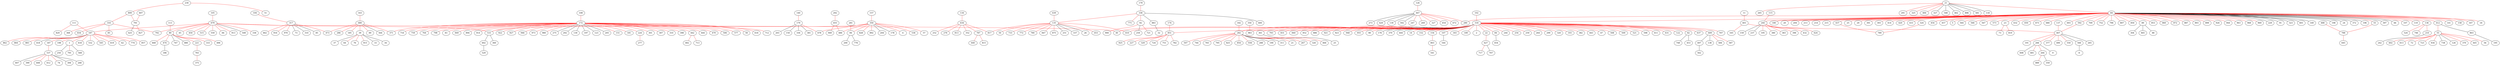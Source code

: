 strict graph "" {
	graph ["edge"="{'color': ''}",
		file="tmp_workspace/layers/EU_core_Layer_4_drawing.dot",
		"graph"="{'edge': '{}', 'file': 'tmp_workspace/layers/EU_core_Layer_4_drawing.dot', 'graph': \"{'file': 'tmp_workspace/layers/EU_core_Layer_\
3_drawing_improved.dot'}\", 'node': \"{'height': '', 'level': '', 'pos': '', 'width': ''}\"}",
		"node"="{'height': '', 'label': '\\N', 'level': '', 'pos': '', 'width': ''}"
	];
	node [label="\N"];
	10	 [height=0.05,
		label=21,
		level=1,
		pos="-6102.550000000014,-332.7600000000102",
		width=0.05];
	13	 [height=0.05,
		label=64,
		level=1,
		pos="-1337.3099999999995,-78.75000000000273",
		width=0.05];
	10 -- 13	 [color=red];
	265	 [level=3,
		pos="-6027.417943730577,347.8329376999028"];
	10 -- 265	 [color=red];
	291	 [level=2,
		pos="-6412.2086682431345,-943.4670344348272"];
	10 -- 291	 [color=red];
	325	 [level=2,
		pos="-6687.222784389305,23.623652712547482"];
	10 -- 325	 [color=red];
	484	 [height=0.05,
		level=1,
		pos="-6774.741661625669,-463.18217130233677",
		width=0.05];
	10 -- 484	 [color=red];
	210	 [label=327,
		level=4,
		pos="-5728.799323159624,-906.4864193739324"];
	10 -- 210;
	905	 [label=548,
		level=4,
		pos="-5604.846417050096,137.4981378828819"];
	10 -- 905;
	63	 [label=462,
		level=4,
		pos="-6404.5199546664235,281.7851319512878"];
	10 -- 63;
	878	 [label=896,
		level=4,
		pos="-5492.092397371011,-642.9101057854548"];
	10 -- 878;
	904	 [label=581,
		level=4,
		pos="-6065.552191090859,-1016.4870909231308"];
	10 -- 904;
	582	 [label=118,
		level=4,
		pos="-6649.062492999402,-745.2835359611304"];
	10 -- 582;
	441	 [height=0.05,
		label=318,
		level=1,
		pos="2555.5000000000027,-1249.5800000000004",
		width=0.05];
	13 -- 441	 [color=red];
	107	 [level=3,
		pos="-1621.4422919467306,-701.7431086291185"];
	13 -- 107	 [color=red];
	416	 [height=0.05,
		label=244,
		level=1,
		pos="-1338.7799999999993,-4039.6699999999937",
		width=0.05];
	13 -- 416	 [color=red];
	119	 [level=2,
		pos="-845.0595620859496,-554.7133169685458"];
	13 -- 119	 [color=red];
	136	 [height=0.05,
		level=1,
		pos="-5061.569999999985,-2839.3400000000006",
		width=0.05];
	13 -- 136	 [color=red];
	141	 [level=2,
		pos="-669.4484414563094,72.28811222954371"];
	13 -- 141	 [color=red];
	15	 [height=0.05,
		label=412,
		level=1,
		pos="22.000000000000455,1710.0800000000063",
		width=0.05];
	13 -- 15	 [color=red];
	158	 [height=0.05,
		level=1,
		pos="-1333.6801104349852,605.967749607832",
		width=0.05];
	13 -- 158	 [color=red];
	167	 [level=2,
		pos="-1152.5230129178706,-738.0718805192076"];
	13 -- 167	 [color=red];
	18	 [level=2,
		pos="-1743.1367875680353,-630.2535731692797"];
	13 -- 18	 [color=red];
	180	 [height=0.05,
		level=1,
		pos="-2002.311444511354,-241.92062089752721",
		width=0.05];
	13 -- 180	 [color=red];
	20	 [level=2,
		pos="-1220.2679133234137,595.9000742404604"];
	13 -- 20	 [color=red];
	204	 [level=2,
		pos="-1077.5032772973,554.7735114537983"];
	13 -- 204	 [color=red];
	213	 [level=2,
		pos="-1876.5580279084052,343.22528022760366"];
	13 -- 213	 [color=red];
	214	 [level=3,
		pos="-1978.1115647407469,162.54841970489582"];
	13 -- 214	 [color=red];
	215	 [level=2,
		pos="-1603.8392284431984,-709.4747760408245"];
	13 -- 215	 [color=red];
	23	 [level=2,
		pos="-4151.88999999999,1114.909999999993"];
	13 -- 23	 [color=red];
	25	 [level=2,
		pos="-1127.0244534618225,-730.3875999306789"];
	13 -- 25	 [color=red];
	280	 [height=0.05,
		level=1,
		pos="566.6800000000064,1827.260000000002",
		width=0.05];
	13 -- 280	 [color=red];
	29	 [level=2,
		pos="-820.0673583962179,-527.4276375450597"];
	13 -- 29	 [color=red];
	391	 [level=2,
		pos="-1690.154783822985,508.06524456610623"];
	13 -- 391	 [color=red];
	393	 [level=3,
		pos="-1855.5976502110186,-526.2200932632418"];
	13 -- 393	 [color=red];
	414	 [level=2,
		pos="-654.8031540152833,-23.650291196176468"];
	13 -- 414	 [color=red];
	420	 [height=0.05,
		level=1,
		pos="-1764.1984047929445,-614.1170353875082",
		width=0.05];
	13 -- 420	 [color=red];
	433	 [level=2,
		pos="-764.6151199997224,296.5793848711262"];
	13 -- 433	 [color=red];
	437	 [height=0.05,
		level=1,
		pos="-4795.649999999984,2398.8899999999935",
		width=0.05];
	13 -- 437	 [color=red];
	454	 [height=0.05,
		level=1,
		pos="-1310.5133202115276,-762.9528286104855",
		width=0.05];
	13 -- 454	 [color=red];
	457	 [level=2,
		pos="-755.4061180469638,282.13702511209414"];
	13 -- 457	 [color=red];
	5	 [height=0.05,
		level=1,
		pos="-670.0512081551315,-232.42913792053756",
		width=0.05];
	13 -- 5	 [color=red];
	55	 [height=0.05,
		level=1,
		pos="616.6499999999962,780.2299999999927",
		width=0.05];
	13 -- 55	 [color=red];
	564	 [level=2,
		pos="-829.5963786385068,380.68274960571557"];
	13 -- 564	 [color=red];
	566	 [height=0.05,
		level=1,
		pos="-2014.0916606978697,25.260367124167203",
		width=0.05];
	13 -- 566	 [color=red];
	567	 [level=2,
		pos="-654.2717945374542,-126.81643948513207"];
	13 -- 567	 [color=red];
	573	 [height=0.05,
		level=1,
		pos="-1808.990480145424,417.60581730856234",
		width=0.05];
	13 -- 573	 [color=red];
	592	 [height=0.05,
		level=1,
		pos="-6103.930000000005,2713.839999999994",
		width=0.05];
	13 -- 592	 [color=red];
	632	 [level=2,
		pos="-672.4533017743599,85.00940751838272"];
	13 -- 632	 [color=red];
	650	 [height=0.05,
		level=1,
		pos="-1493.2265698409274,587.9895263334154",
		width=0.05];
	13 -- 650	 [color=red];
	673	 [level=2,
		pos="-1463.1458349943216,-751.8153128467974"];
	13 -- 673	 [color=red];
	680	 [level=2,
		pos="-1249.1976414366015,-757.7844505212313"];
	13 -- 680	 [color=red];
	693	 [level=3,
		pos="-1447.3999681815385,-754.5693335737468"];
	13 -- 693	 [color=red];
	709	 [level=2,
		pos="-1059.6309821720079,547.1461062223908"];
	13 -- 709	 [color=red];
	752	 [level=3,
		pos="-940.053904597382,478.9588554001408"];
	13 -- 752	 [color=red];
	796	 [level=3,
		pos="-1362.0728987061207,605.5294542976856"];
	13 -- 796	 [color=red];
	800	 [label=89,
		level=2,
		pos="381.3800000000015,633.5999999999906"];
	13 -- 800	 [color=red];
	807	 [level=2,
		pos="-1509.797176910221,583.8960190235885"];
	13 -- 807	 [color=red];
	850	 [level=2,
		pos="-655.6611975279919,-13.89259629965693"];
	13 -- 850	 [color=red];
	853	 [level=2,
		pos="-2017.2069429129083,2.439406599335072"];
	13 -- 853	 [color=red];
	860	 [height=0.05,
		level=1,
		pos="-1616.835923191499,546.3234604750135",
		width=0.05];
	13 -- 860	 [color=red];
	872	 [height=0.05,
		level=1,
		pos="-1704.7265383003612,499.0533057275178",
		width=0.05];
	13 -- 872	 [color=red];
	887	 [level=2,
		pos="-711.1257473718604,-355.7786167290524"];
	13 -- 887	 [color=red];
	893	 [level=2,
		pos="-1793.028215770012,432.3003698674577"];
	13 -- 893	 [color=red];
	899	 [level=2,
		pos="-991.7690838534968,-669.8955387592048"];
	13 -- 899	 [color=red];
	926	 [level=2,
		pos="-1953.041567576407,-378.29333478842955"];
	13 -- 926	 [color=red];
	944	 [level=3,
		pos="-1201.267211236184,592.326696325861"];
	13 -- 944	 [color=red];
	963	 [level=2,
		pos="-653.5518027042774,-115.16840684566515"];
	13 -- 963	 [color=red];
	968	 [level=2,
		pos="-2007.3324755873052,-219.89338430876109"];
	13 -- 968	 [color=red];
	969	 [level=3,
		pos="-1959.688669273191,-364.22568155624845"];
	13 -- 969	 [color=red];
	679	 [label=229,
		level=4,
		pos="-759.1905381238338,-445.6688745844047"];
	13 -- 679;
	138	 [label=91,
		level=4,
		pos="-914.4739510533519,-617.3233454576664"];
	13 -- 138;
	528	 [label=323,
		level=4,
		pos="-1057.7557359986538,-703.8107860080017"];
	13 -- 528;
	288	 [label=601,
		level=4,
		pos="-1534.631478850724,-734.4296525060377"];
	13 -- 288;
	777	 [label=149,
		level=4,
		pos="-1999.6682047009451,94.83911657016631"];
	13 -- 777;
	816	 [label=198,
		level=4,
		pos="-1684.1364281615256,-669.1422437286865"];
	13 -- 816;
	876	 [label=24,
		level=4,
		pos="-998.1246125470936,516.0649675862995"];
	13 -- 876;
	956	 [label=372,
		level=4,
		pos="-1428.0744195533628,599.9350468880311"];
	13 -- 956;
	70	 [label=196,
		level=4,
		pos="-1983.898370841651,-304.0832008795238"];
	13 -- 70;
	389	 [label=397,
		level=4,
		pos="-1138.4965966400187,576.4788175673363"];
	13 -- 389;
	622	 [label=66,
		level=4,
		pos="-1811.9371292782503,-572.2889152633873"];
	13 -- 622;
	102	 [height=0.05,
		level=1,
		pos="2470.7931550834073,-570.1123236896791",
		width=0.05];
	102 -- 441	 [color=red];
	122	 [height=0.05,
		level=1,
		pos="1896.962742653694,-1437.1439981794836",
		width=0.05];
	441 -- 122	 [color=red];
	14	 [height=0.05,
		level=1,
		pos="2971.3860506395017,-705.6219449904694",
		width=0.05];
	441 -- 14	 [color=red];
	152	 [height=0.05,
		level=1,
		pos="2481.339687323844,-1930.2795084103166",
		width=0.05];
	441 -- 152	 [color=red];
	154	 [height=0.05,
		level=1,
		pos="4510.289999999994,-1691.8500000000076",
		width=0.05];
	441 -- 154	 [color=red];
	851	 [height=0.05,
		level=1,
		pos="1966.6699999999987,6757.68000000001",
		width=0.05];
	441 -- 851	 [color=red];
	177	 [height=0.05,
		label=107,
		level=1,
		pos="4594.770000000008,2012.7300000000018",
		width=0.05];
	441 -- 177	 [color=red];
	769	 [height=0.05,
		label=282,
		level=1,
		pos="-3384.079999999996,-7031.930000000005",
		width=0.05];
	441 -- 769	 [color=red];
	183	 [height=0.05,
		level=1,
		pos="2653.9955900938435,-1927.1862215316048",
		width=0.05];
	441 -- 183	 [color=red];
	189	 [height=0.05,
		level=1,
		pos="1870.905834251162,-1236.07441045639",
		width=0.05];
	441 -- 189	 [color=red];
	2	 [level=2,
		pos="2575.7956424341746,-565.1534812089354"];
	441 -- 2	 [color=red];
	22	 [height=0.05,
		level=1,
		pos="303.59000000000697,-3949.000000000004",
		width=0.05];
	441 -- 22	 [color=red];
	233	 [height=0.05,
		label=84,
		level=1,
		pos="1568.6100000000042,3079.83",
		width=0.05];
	441 -- 233	 [color=red];
	244	 [level=2,
		pos="1932.083125367159,-1532.7812943990355"];
	441 -- 244	 [color=red];
	254	 [height=0.05,
		level=1,
		pos="2596.7748131054464,-566.0977672174778",
		width=0.05];
	441 -- 254	 [color=red];
	259	 [level=2,
		pos="1893.7049586594392,-1425.3039197813255"];
	441 -- 259	 [color=red];
	264	 [level=2,
		pos="1990.5097862536693,-1636.4102355002055"];
	441 -- 264	 [color=red];
	299	 [level=2,
		pos="1880.4129974673872,-1135.0849706851864"];
	441 -- 299	 [color=red];
	320	 [level=2,
		pos="2379.074694993639,-1911.1884072014832"];
	441 -- 320	 [color=red];
	983	 [level=3,
		pos="1188.3599999999979,286.7899999999984"];
	441 -- 983	 [color=red];
	355	 [height=0.05,
		level=1,
		pos="1871.3525520575786,-1221.404794585672",
		width=0.05];
	441 -- 355	 [color=red];
	382	 [level=3,
		pos="2302.270835725071,-613.3987655338373"];
	441 -- 382	 [color=red];
	40	 [height=0.05,
		level=1,
		pos="3024.8800000000056,-3554.7600000000048",
		width=0.05];
	441 -- 40	 [color=red];
	443	 [level=2,
		pos="2804.1348468249025,-611.5891805749632"];
	441 -- 443	 [color=red];
	47	 [level=3,
		pos="1882.5144349664774,-1123.3183590207286"];
	441 -- 47	 [color=red];
	508	 [height=0.05,
		level=1,
		pos="3129.2550844506472,-1623.2866707904818",
		width=0.05];
	441 -- 508	 [color=red];
	509	 [height=0.05,
		level=1,
		pos="2821.127395975251,-618.4748905026358",
		width=0.05];
	441 -- 509	 [color=red];
	521	 [height=0.05,
		level=1,
		pos="2356.336232532153,-1904.7024057031513",
		width=0.05];
	441 -- 521	 [color=red];
	598	 [level=2,
		pos="2899.4666905039803,-1841.6429092841513"];
	441 -- 598	 [color=red];
	610	 [height=0.05,
		level=1,
		pos="-1337.9599999999823,-5657.840000000017",
		width=0.05];
	441 -- 610	 [color=red];
	611	 [level=2,
		pos="1874.874652907892,-1324.4178889468128"];
	441 -- 611	 [color=red];
	631	 [height=0.05,
		level=1,
		pos="1978.2183687657382,-1617.8156459738502",
		width=0.05];
	441 -- 631	 [color=red];
	635	 [height=0.05,
		label=82,
		level=1,
		pos="-89.6800000000012,-1586.0699999999842",
		width=0.05];
	441 -- 635	 [color=red];
	637	 [height=0.05,
		level=1,
		pos="2693.054656269819,-578.8115680767587",
		width=0.05];
	441 -- 637	 [color=red];
	676	 [height=0.05,
		label=409,
		level=1,
		pos="37.84999999999877,-5168.960000000004",
		width=0.05];
	441 -- 676	 [color=red];
	707	 [level=2,
		pos="2221.640648934997,-651.7593693483601"];
	441 -- 707	 [color=red];
	79	 [label=361,
		level=2,
		pos="1580.8600000000083,-3410.8300000000013"];
	441 -- 79	 [color=red];
	793	 [height=0.05,
		level=1,
		pos="2497.2447789449843,-1931.8247522305342",
		width=0.05];
	441 -- 793	 [color=red];
	831	 [height=0.05,
		level=1,
		pos="2208.1708469882606,-659.4833704600433",
		width=0.05];
	441 -- 831	 [color=red];
	840	 [height=0.05,
		level=1,
		pos="3204.28455549619,-1030.650391961512",
		width=0.05];
	441 -- 840	 [color=red];
	852	 [level=2,
		pos="3167.268676333675,-942.0240548725844"];
	441 -- 852	 [color=red];
	886	 [level=3,
		pos="2121.3673904339817,-720.070368323986"];
	441 -- 886	 [color=red];
	921	 [height=0.05,
		level=1,
		pos="2667.9625326182418,-574.1514312502301",
		width=0.05];
	441 -- 921	 [color=red];
	923	 [level=2,
		pos="2391.968752139562,-584.6671457856463"];
	441 -- 923	 [color=red];
	948	 [height=0.05,
		level=1,
		pos="1926.510585568677,-1520.1791301900469",
		width=0.05];
	441 -- 948	 [color=red];
	955	 [height=0.05,
		level=1,
		pos="2316.22560225695,-608.019920731526",
		width=0.05];
	441 -- 955	 [color=red];
	98	 [level=3,
		pos="1989.9426301415233,-863.5794376622874"];
	441 -- 98	 [color=red];
	178	 [label=176,
		level=4,
		pos="3239.320526357925,-1214.3513120050393"];
	441 -- 178;
	451	 [label=370,
		level=4,
		pos="3027.170622128137,-1745.9451850679407"];
	441 -- 451;
	806	 [label=444,
		level=4,
		pos="3082.7476162646512,-812.7029877076187"];
	441 -- 806;
	104	 [height=0.05,
		level=1,
		pos="10853.615117809515,10789.37172347734",
		width=0.05];
	646	 [height=0.05,
		label=317,
		level=1,
		pos="11171.869999999977,10183.09999999998",
		width=0.05];
	104 -- 646	 [color=red];
	473	 [height=0.05,
		level=1,
		pos="11134.100000000011,8032.280000000005",
		width=0.05];
	646 -- 473	 [color=red];
	662	 [level=2,
		pos="11576.241955094203,10735.671167054094"];
	646 -- 662	 [color=red];
	916	 [level=2,
		pos="11833.572042893096,10007.026211043914"];
	646 -- 916	 [color=red];
	970	 [level=2,
		pos="10489.830913589187,10122.484347448803"];
	646 -- 970	 [color=red];
	522	 [label=73,
		level=4,
		pos="10705.204933784928,9682.025865065063"];
	646 -- 522;
	810	 [label=310,
		level=4,
		pos="11584.394134594668,9636.58795886715"];
	646 -- 810;
	409	 [label=85,
		level=4,
		pos="11817.516428222074,10411.118118688652"];
	646 -- 409;
	105	 [height=0.05,
		level=1,
		pos="4243.959822310786,-6125.849274215704",
		width=0.05];
	616	 [height=0.05,
		label=679,
		level=1,
		pos="4007.2500000000045,-6768.360000000006",
		width=0.05];
	105 -- 616	 [color=red];
	957	 [height=0.05,
		label=187,
		level=1,
		pos="6699.720000000012,-9491.799999999992",
		width=0.05];
	616 -- 957	 [color=red];
	728	 [height=0.05,
		label=80,
		level=1,
		pos="5337.570000000006,3600.289999999995",
		width=0.05];
	616 -- 728	 [color=red];
	792	 [height=0.05,
		level=1,
		pos="2899.5999999999976,-9256.380000000026",
		width=0.05];
	616 -- 792	 [color=red];
	336	 [level=2,
		pos="3441.2763838799733,-6382.970017537712"];
	616 -- 336	 [color=red];
	337	 [height=0.05,
		label=533,
		level=1,
		pos="6185.96000000001,-4573.869999999998",
		width=0.05];
	616 -- 337	 [color=red];
	616 -- 40	 [color=red];
	45	 [level=3,
		pos="4444.652668149891,-6241.548384124243"];
	616 -- 45	 [color=red];
	450	 [height=0.05,
		level=1,
		pos="4691.954625391231,-6773.941101516013",
		width=0.05];
	616 -- 450	 [color=red];
	515	 [height=0.05,
		level=1,
		pos="3935.9559158389525,-6087.354327270396",
		width=0.05];
	616 -- 515	 [color=red];
	559	 [level=2,
		pos="3538.893799549476,-7267.853785973181"];
	616 -- 559	 [color=red];
	84	 [level=2,
		pos="4072.4145517988954,-6086.7404918320535"];
	616 -- 84	 [color=red];
	913	 [level=2,
		pos="3325.8460705616044,-6835.741434180197"];
	616 -- 913	 [color=red];
	403	 [label=508,
		level=4,
		pos="4130.116125351145,-7441.973752804586"];
	616 -- 403;
	108	 [level=3,
		pos="8102.611164437547,-494.60567302968013"];
	346	 [height=0.05,
		label=172,
		level=1,
		pos="7443.570000000014,-308.81999999999607",
		width=0.05];
	108 -- 346	 [color=red];
	151	 [height=0.05,
		level=1,
		pos="7831.06217223456,255.71643742740707",
		width=0.05];
	346 -- 151	 [color=red];
	181	 [height=0.05,
		level=1,
		pos="7249.900613545327,347.9476464904021",
		width=0.05];
	346 -- 181	 [color=red];
	224	 [level=3,
		pos="6113.190000000002,91.89999999999691"];
	346 -- 224	 [color=red];
	301	 [level=2,
		pos="8089.2788200417235,-536.6613756248264"];
	346 -- 301	 [color=red];
	307	 [level=2,
		pos="7077.1996233658,269.6472158827846"];
	346 -- 307	 [color=red];
	310	 [level=2,
		pos="6816.687494235652,-584.2649068196108"];
	346 -- 310	 [color=red];
	346 -- 337	 [color=red];
	371	 [height=0.05,
		level=1,
		pos="7737.919999999996,3899.3599999999933",
		width=0.05];
	346 -- 371	 [color=red];
	398	 [level=2,
		pos="7202.928792495911,-949.8686580418322"];
	346 -- 398	 [color=red];
	442	 [level=2,
		pos="10103.63,456.420000000001"];
	346 -- 442	 [color=red];
	444	 [level=2,
		pos="7770.924146568501,-910.2273789459895"];
	346 -- 444	 [color=red];
	479	 [height=0.05,
		level=1,
		pos="7449.769102675826,-993.5193090782852",
		width=0.05];
	346 -- 479	 [color=red];
	506	 [height=0.05,
		level=1,
		pos="7040.723093838396,244.86397387163765",
		width=0.05];
	346 -- 506	 [color=red];
	577	 [height=0.05,
		level=1,
		pos="8113.446095551535,-166.98351197621017",
		width=0.05];
	346 -- 577	 [color=red];
	58	 [height=0.05,
		level=1,
		pos="6925.926278113691,139.39484794454353",
		width=0.05];
	346 -- 58	 [color=red];
	618	 [level=2,
		pos="6810.679534349245,-47.474957547256395"];
	346 -- 618	 [color=red];
	712	 [level=2,
		pos="7808.170719647397,270.7642371552962"];
	346 -- 712	 [color=red];
	716	 [level=2,
		pos="7387.645477080949,373.6197559217603"];
	346 -- 716	 [color=red];
	759	 [height=0.05,
		level=1,
		pos="7977.099945193612,120.36221108055133",
		width=0.05];
	346 -- 759	 [color=red];
	764	 [height=0.05,
		level=1,
		pos="7653.9216459778945,342.79626572751636",
		width=0.05];
	346 -- 764	 [color=red];
	798	 [height=0.05,
		level=1,
		pos="8034.310180733522,37.41346399967773",
		width=0.05];
	346 -- 798	 [color=red];
	83	 [level=2,
		pos="7414.3101037230035,-992.9219157962685"];
	346 -- 83	 [color=red];
	849	 [height=0.05,
		level=1,
		pos="7963.5458118116685,-754.3272702628761",
		width=0.05];
	346 -- 849	 [color=red];
	894	 [level=2,
		pos="7531.7497442658005,370.2057030683725"];
	346 -- 894	 [color=red];
	914	 [level=2,
		pos="7954.224728837272,147.34150719062467"];
	346 -- 914	 [color=red];
	922	 [height=0.05,
		level=1,
		pos="7072.342863598441,-884.1824822017464",
		width=0.05];
	346 -- 922	 [color=red];
	927	 [height=0.05,
		level=1,
		pos="6763.483223626909,-388.40359962146283",
		width=0.05];
	346 -- 927	 [color=red];
	946	 [height=0.05,
		level=1,
		pos="7690.023514279648,-947.6566285878455",
		width=0.05];
	346 -- 946	 [color=red];
	973	 [level=2,
		pos="6923.0108498390355,-753.6455207493691"];
	346 -- 973	 [color=red];
	980	 [level=2,
		pos="6946.688779472118,-779.9469737692547"];
	346 -- 980	 [color=red];
	471	 [label=275,
		level=4,
		pos="8127.923228294832,-331.4525351812769"];
	346 -- 471;
	428	 [label=292,
		level=4,
		pos="6761.494408293457,-248.61651235665457"];
	346 -- 428;
	924	 [label=130,
		level=4,
		pos="8036.486331076267,-651.3134993096148"];
	346 -- 924;
	315	 [label=197,
		level=4,
		pos="7874.346305713286,-841.0636915194892"];
	346 -- 315;
	978	 [label=123,
		level=4,
		pos="7571.960741796496,-981.4026270037128"];
	346 -- 978;
	461	 [label=205,
		level=4,
		pos="6860.764449044942,50.60907854294385"];
	346 -- 461;
	11	 [level=3,
		pos="-6943.470000000005,4887.289999999983"];
	401	 [level=3,
		pos="-6961.3099999999995,4387.44000000002"];
	11 -- 401	 [color=red];
	246	 [label=407,
		level=2,
		pos="-7772.60999999999,3412.430000000001"];
	401 -- 246	 [color=red];
	165	 [level=3,
		pos="-6380.659999999994,4284.420000000001"];
	401 -- 165	 [color=red];
	111	 [level=2,
		pos="5360.48,-8960.510000000017"];
	829	 [level=2,
		pos="4679.648650790917,-8887.569979021056"];
	111 -- 829	 [color=red];
	111 -- 957	 [color=red];
	187	 [level=2,
		pos="5505.670000000007,-10440.000000000015"];
	957 -- 187	 [color=red];
	198	 [level=2,
		pos="6663.339202632697,-8808.039800581226"];
	957 -- 198	 [color=red];
	34	 [label=1,
		level=2,
		pos="8597.180000000018,-8562.130000000008"];
	957 -- 34	 [color=red];
	418	 [level=2,
		pos="6903.000873606662,-8837.943395573617"];
	957 -- 418	 [color=red];
	532	 [level=2,
		pos="7303.785262070981,-9814.223218589168"];
	957 -- 532	 [color=red];
	545	 [height=0.05,
		level=1,
		pos="6706.959583543648,-10176.489098172577",
		width=0.05];
	957 -- 545	 [color=red];
	619	 [level=2,
		pos="7258.87894102613,-9096.587586990454"];
	957 -- 619	 [color=red];
	62	 [level=2,
		pos="6485.150855310587,-8841.560309675324"];
	957 -- 62	 [color=red];
	774	 [level=2,
		pos="7348.724788423186,-9710.075874365584"];
	957 -- 774	 [color=red];
	857	 [level=2,
		pos="6017.833010623685,-9554.103342170061"];
	957 -- 857	 [color=red];
	862	 [height=0.05,
		level=1,
		pos="7016.690581470045,-10098.744168115001",
		width=0.05];
	957 -- 862	 [color=red];
	864	 [height=0.05,
		level=1,
		pos="6878.738329768195,-10152.711499622506",
		width=0.05];
	957 -- 864	 [color=red];
	883	 [height=0.05,
		level=1,
		pos="6377.399029480734,-10095.919826433277",
		width=0.05];
	957 -- 883	 [color=red];
	826	 [label=418,
		level=4,
		pos="7382.975939509866,-9446.934714413272"];
	957 -- 826;
	113	 [level=3,
		pos="4813.2800000000125,3379.6699999999973"];
	113 -- 728	 [color=red];
	221	 [height=0.05,
		level=1,
		pos="5267.93000000001,6221.510000000015",
		width=0.05];
	728 -- 221	 [color=red];
	333	 [level=3,
		pos="5932.826016323885,3261.87923220958"];
	728 -- 333	 [color=red];
	496	 [level=3,
		pos="4901.335603085738,4128.069427104838"];
	728 -- 496	 [color=red];
	668	 [level=2,
		pos="5958.589160574102,3888.711176278918"];
	728 -- 668	 [color=red];
	726	 [height=0.05,
		label=474,
		level=1,
		pos="6222.219999999994,5253.820000000006",
		width=0.05];
	728 -- 726	 [color=red];
	896	 [label=747,
		level=4,
		pos="4672.612669019428,3763.640300585752"];
	728 -- 896;
	731	 [label=880,
		level=4,
		pos="5643.468020910667,2987.6906419124984"];
	728 -- 731;
	115	 [height=0.05,
		level=1,
		pos="-2022.314357016633,-3999.2675804668893",
		width=0.05];
	115 -- 416	 [color=red];
	195	 [level=3,
		pos="-1806.6442882436809,-3539.7154215506057"];
	416 -- 195	 [color=red];
	380	 [level=2,
		pos="-1930.1062022056747,-3694.438345438474"];
	416 -- 380	 [color=red];
	383	 [level=3,
		pos="-1013.0500000000013,-3648.9700000000003"];
	416 -- 383	 [color=red];
	396	 [level=2,
		pos="-1876.1456006058338,-4464.039866993166"];
	416 -- 396	 [color=red];
	432	 [level=2,
		pos="-1939.1819152571957,-4368.86464285094"];
	416 -- 432	 [color=red];
	624	 [height=0.05,
		level=1,
		pos="-2023.3601025856829,-4053.870558793468",
		width=0.05];
	416 -- 624	 [color=red];
	939	 [label=159,
		level=4,
		pos="-880.2208606794763,-4510.552827601322"];
	416 -- 939;
	344	 [label=237,
		level=4,
		pos="-1383.3289720529115,-4722.9466363745305"];
	416 -- 344;
	126	 [level=3,
		pos="46.0810966813479,3896.5350763201554"];
	222	 [label=447,
		level=2,
		pos="-411.4199999999944,4405.990000000004"];
	126 -- 222	 [color=red];
	222 -- 280	 [color=red];
	247	 [level=2,
		pos="-795.4171191463076,4972.909557974152"];
	222 -- 247	 [color=red];
	269	 [level=2,
		pos="-1089.6652593421604,4499.984366353258"];
	222 -- 269	 [color=red];
	327	 [level=2,
		pos="179.5059303322654,4751.906344781839"];
	222 -- 327	 [color=red];
	654	 [level=2,
		pos="41.77816314581702,4919.27646743075"];
	222 -- 654	 [color=red];
	672	 [level=2,
		pos="-498.2027397285106,5085.195660173331"];
	222 -- 672	 [color=red];
	719	 [label=273,
		level=4,
		pos="-838.2270190488845,3870.5580797553553"];
	222 -- 719;
	930	 [label=429,
		level=4,
		pos="265.12623601834605,4300.459136004263"];
	222 -- 930;
	525	 [label=139,
		level=4,
		pos="-517.282311984344,3729.495547969834"];
	222 -- 525;
	194	 [label=592,
		level=4,
		pos="-1047.289087988568,4151.978040307451"];
	222 -- 194;
	524	 [level=2,
		pos="-5602.394341463271,-2419.38690213421"];
	136 -- 524	 [color=red];
	746	 [level=2,
		pos="-5395.476683025457,-3437.1341951518093"];
	136 -- 746	 [color=red];
	837	 [height=0.05,
		label=210,
		level=1,
		pos="-6954.159999999992,-3334.9900000000107",
		width=0.05];
	136 -- 837	 [color=red];
	799	 [height=0.05,
		label=55,
		level=1,
		pos="-2645.8499999999945,6368.380000000004",
		width=0.05];
	15 -- 799	 [color=red];
	127	 [label=803,
		level=4,
		pos="207.2430273375869,1698.051188942664"];
	15 -- 127;
	73	 [level=2,
		pos="-4827.911352505391,1223.752563747088"];
	23 -- 73	 [color=red];
	819	 [level=2,
		pos="-4715.233742788928,725.6858997867321"];
	23 -- 819	 [color=red];
	789	 [level=2,
		pos="-4960.320000000009,3390.5099999999966"];
	437 -- 789	 [color=red];
	788	 [height=0.05,
		level=1,
		pos="1339.8700000000044,5159.430000000003",
		width=0.05];
	55 -- 788	 [color=red];
	592 -- 246	 [color=red];
	568	 [label=845,
		level=4,
		pos="1013.9276456938169,895.7736993931276"];
	800 -- 568;
	121	 [label=88,
		level=4,
		pos="366.74594639363977,668.9076459503431"];
	800 -- 121;
	92	 [label=304,
		level=4,
		pos="643.553699393136,1.0523543061740384"];
	800 -- 92;
	134	 [height=0.05,
		level=1,
		pos="-9537.488021119549,-10075.404797528405",
		width=0.05];
	634	 [height=0.05,
		level=1,
		pos="-8871.389999999992,-9916.769999999982",
		width=0.05];
	134 -- 634	 [color=red];
	252	 [level=3,
		pos="-8339.289999999994,-9648.509999999995"];
	634 -- 252	 [color=red];
	276	 [height=0.05,
		level=1,
		pos="-8609.083309166715,-10549.262507995427",
		width=0.05];
	634 -- 276	 [color=red];
	352	 [level=2,
		pos="-9020.334862495387,-9248.438494934944"];
	634 -- 352	 [color=red];
	787	 [height=0.05,
		level=1,
		pos="-10809.83,-8238.529999999999",
		width=0.05];
	634 -- 787	 [color=red];
	813	 [height=0.05,
		level=1,
		pos="-9178.247278803,-10528.889419044897",
		width=0.05];
	634 -- 813	 [color=red];
	817	 [height=0.05,
		level=1,
		pos="-6282.810000000016,-10556.490000000005",
		width=0.05];
	634 -- 817	 [color=red];
	243	 [label=242,
		level=4,
		pos="-7616.548669758742,-3508.462830441854"];
	837 -- 243;
	137	 [level=3,
		pos="-8232.455592847164,2905.090268197629"];
	137 -- 246	 [color=red];
	191	 [level=2,
		pos="-8397.332620855028,3692.7391502578635"];
	246 -- 191	 [color=red];
	197	 [label=266,
		level=2,
		pos="-8439.06,5253.2699999999795"];
	246 -- 197	 [color=red];
	377	 [level=2,
		pos="-8442.322438612056,3269.8227691365178"];
	246 -- 377	 [color=red];
	490	 [level=3,
		pos="-7341.896951344304,2880.1351170225325"];
	246 -- 490	 [color=red];
	550	 [level=2,
		pos="-7846.049514121723,2731.6523487130075"];
	246 -- 550	 [color=red];
	591	 [label=566,
		level=4,
		pos="-6437.854567737667,3739.287286391405"];
	246 -- 591;
	839	 [label=265,
		level=4,
		pos="-7654.523031648027,4086.897968573539"];
	246 -- 839;
	140	 [level=2,
		pos="12185.19049348127,-2810.293717706459"];
	175	 [label=179,
		level=2,
		pos="11663.660000000013,-3253.980000000005"];
	140 -- 175	 [color=red];
	678	 [level=2,
		pos="10967.980000000014,-4068.870000000011"];
	175 -- 678	 [color=red];
	761	 [label=203,
		level=4,
		pos="11179.901510774293,-2769.3881131216535"];
	175 -- 761;
	66	 [label=150,
		level=4,
		pos="12147.41848922573,-3738.571886878357"];
	175 -- 66;
	361	 [label=104,
		level=4,
		pos="11691.498789448946,-2569.8187803095802"];
	175 -- 361;
	776	 [label=381,
		level=4,
		pos="10979.451875698964,-3280.641120882523"];
	175 -- 776;
	370	 [level=2,
		pos="-3087.2313935974307,6891.862605357867"];
	799 -- 370	 [color=red];
	445	 [level=3,
		pos="-2733.404101184896,5689.273342624319"];
	799 -- 445	 [color=red];
	56	 [level=2,
		pos="-3321.713762916551,6478.196878040424"];
	799 -- 56	 [color=red];
	602	 [height=0.05,
		level=1,
		pos="-2801.6711878891406,7035.1418241404435",
		width=0.05];
	799 -- 602	 [color=red];
	613	 [level=3,
		pos="-2382.7130398030936,7000.5275404560325"];
	799 -- 613	 [color=red];
	72	 [level=2,
		pos="-3203.007139557014,5970.350485306794"];
	799 -- 72	 [color=red];
	723	 [level=3,
		pos="-1976.4294339232629,6224.408897205798"];
	799 -- 723	 [color=red];
	934	 [level=2,
		pos="-2063.72425874372,6728.909047502566"];
	799 -- 934	 [color=red];
	463	 [label=738,
		level=4,
		pos="-2093.0815775541205,5964.2777309232615"];
	799 -- 463;
	830	 [label=126,
		level=4,
		pos="-2997.509261244997,5780.853543823867"];
	799 -- 830;
	143	 [label=195,
		level=4,
		pos="392.4840699817569,1686.0429815277464"];
	127 -- 143;
	803	 [level=2,
		pos="4721.7700000000095,-59.98999999999751"];
	154 -- 803	 [color=red];
	541	 [level=2,
		pos="4724.71197246156,624.7310508844537"];
	803 -- 541	 [color=red];
	157	 [level=2,
		pos="9753.058249660804,-5023.425728092912"];
	651	 [height=0.05,
		label=350,
		level=1,
		pos="10329.240000000022,-5393.380000000004",
		width=0.05];
	157 -- 651	 [color=red];
	651 -- 678	 [color=red];
	823	 [label=94,
		level=2,
		pos="11802.910000000013,-6199.439999999994"];
	651 -- 823	 [color=red];
	651 -- 337	 [color=red];
	4	 [level=2,
		pos="9747.081149741653,-5753.855582796018"];
	651 -- 4	 [color=red];
	486	 [level=3,
		pos="10068.160000000007,-6773.63000000001"];
	651 -- 486	 [color=red];
	536	 [height=0.05,
		level=1,
		pos="11012.270439162518,-5345.203326144719",
		width=0.05];
	651 -- 536	 [color=red];
	57	 [level=2,
		pos="10940.962261934052,-5085.731747964362"];
	651 -- 57	 [color=red];
	828	 [level=3,
		pos="10192.56612423986,-4722.4315486187015"];
	651 -- 828	 [color=red];
	892	 [level=2,
		pos="10661.034685622893,-5992.348996959521"];
	651 -- 892	 [color=red];
	737	 [label=204,
		level=4,
		pos="9941.676091827003,-5957.867191890065"];
	651 -- 737;
	497	 [label=178,
		level=4,
		pos="9942.341873958136,-4828.436274668402"];
	651 -- 497;
	163	 [level=2,
		pos="8637.486976487251,6479.170396467727"];
	537	 [height=0.05,
		label=480,
		level=1,
		pos="9279.679999999997,6241.600000000006",
		width=0.05];
	163 -- 537	 [color=red];
	185	 [level=2,
		pos="9852.02411014513,5865.73593905716"];
	537 -- 185	 [color=red];
	286	 [height=0.05,
		level=1,
		pos="9424.730920661399,6910.787420041321",
		width=0.05];
	537 -- 286	 [color=red];
	537 -- 371	 [color=red];
	537 -- 473	 [color=red];
	648	 [label=39,
		level=2,
		pos="8470.830000000013,8147.1299999999965"];
	537 -- 648	 [color=red];
	89	 [level=2,
		pos="8619.183685007141,6061.055848593403"];
	537 -- 89	 [color=red];
	981	 [label=564,
		level=4,
		pos="9418.253828991035,5571.041377174951"];
	537 -- 981;
	174	 [height=0.05,
		level=1,
		pos="2548.22838828275,7119.1235139053515",
		width=0.05];
	174 -- 851	 [color=red];
	227	 [height=0.05,
		level=1,
		pos="1505.8897336273576,7264.170985949247",
		width=0.05];
	851 -- 227	 [color=red];
	329	 [height=0.05,
		level=1,
		pos="1872.09552946097,7435.844612943309",
		width=0.05];
	851 -- 329	 [color=red];
	724	 [level=2,
		pos="1292.7099404485612,6878.632101493512"];
	851 -- 724	 [color=red];
	751	 [level=2,
		pos="2651.26112229007,6744.02100999737"];
	851 -- 751	 [color=red];
	782	 [level=3,
		pos="2467.460739664969,6290.71082779259"];
	851 -- 782	 [color=red];
	925	 [height=0.05,
		level=1,
		pos="2259.866015685366,7376.459176372727",
		width=0.05];
	851 -- 925	 [color=red];
	256	 [label=544,
		level=4,
		pos="4957.716534925723,2593.3515510224283"];
	177 -- 256;
	179	 [level=2,
		pos="-1629.7168457371895,-14015.485768642551"];
	558	 [height=0.05,
		label=336,
		level=1,
		pos="-1043.390000000004,-13661.829999999998",
		width=0.05];
	179 -- 558	 [color=red];
	68	 [height=0.05,
		label=135,
		level=1,
		pos="-2413.3799999999856,-11061.020000000011",
		width=0.05];
	558 -- 68	 [color=red];
	771	 [height=0.05,
		level=1,
		pos="-964.2386244370095,-14341.967215915109",
		width=0.05];
	558 -- 771	 [color=red];
	908	 [label=92,
		level=2,
		pos="-189.1099999999915,-13616.669999999995"];
	558 -- 908	 [color=red];
	172	 [label=883,
		level=4,
		pos="-642.6084043536821,-12956.265558576142"];
	558 -- 172;
	258	 [label=400,
		level=4,
		pos="-1703.0148542128902,-13478.127456656417"];
	558 -- 258;
	182	 [level=3,
		pos="-2738.493745531854,-6803.741567409596"];
	182 -- 769	 [color=red];
	21	 [level=2,
		pos="-3319.808287940336,-7713.634275881557"];
	769 -- 21	 [color=red];
	267	 [height=0.05,
		level=1,
		pos="-4008.9086647636427,-6751.857308692998",
		width=0.05];
	769 -- 267	 [color=red];
	326	 [level=2,
		pos="-3593.566729217865,-6380.035159548057"];
	769 -- 326	 [color=red];
	466	 [level=2,
		pos="-3968.3091554784623,-7389.040440361512"];
	769 -- 466	 [color=red];
	507	 [height=0.05,
		level=1,
		pos="-3666.112503586486,-7655.876503834274",
		width=0.05];
	769 -- 507	 [color=red];
	744	 [level=2,
		pos="-3103.6356703234815,-7656.591949120137"];
	769 -- 744	 [color=red];
	765	 [level=2,
		pos="-3892.9595262256985,-6573.788973115732"];
	769 -- 765	 [color=red];
	795	 [level=2,
		pos="-2742.6232084036214,-7271.481157878979"];
	769 -- 795	 [color=red];
	825	 [level=2,
		pos="-3278.487871207244,-6355.393323194315"];
	769 -- 825	 [color=red];
	854	 [height=0.05,
		level=1,
		pos="-4029.60814808379,-7260.282759470475",
		width=0.05];
	769 -- 854	 [color=red];
	936	 [height=0.05,
		level=1,
		pos="-4068.078893309096,-7000.3533206591055",
		width=0.05];
	769 -- 936	 [color=red];
	159	 [label=288,
		level=4,
		pos="-2884.5272002544116,-7500.223255335399"];
	769 -- 159;
	575	 [label=190,
		level=4,
		pos="-2699.379312305823,-7037.974915003398"];
	769 -- 575;
	675	 [label=311,
		level=4,
		pos="-3069.8204330646968,-6423.577719396151"];
	769 -- 675;
	96	 [label=537,
		level=2,
		pos="4386.190000000002,-10886.98000000001"];
	187 -- 96	 [color=red];
	399	 [level=2,
		pos="4300.8499168749795,-11566.368433032607"];
	96 -- 399	 [color=red];
	408	 [level=3,
		pos="4853.433242391412,-11387.51503889922"];
	96 -- 408	 [color=red];
	612	 [level=2,
		pos="3708.770969515997,-10986.75489596278"];
	96 -- 612	 [color=red];
	74	 [level=3,
		pos="4278.15000000001,-10396.08999999999"];
	96 -- 74	 [color=red];
	727	 [label=394,
		level=4,
		pos="3822.5964980016147,-10498.117637162637"];
	96 -- 727;
	33	 [label=268,
		level=4,
		pos="4706.7109820234,-10281.903250480556"];
	96 -- 33;
	656	 [label=607,
		level=4,
		pos="3907.192787652106,-11376.278726024528"];
	96 -- 656;
	481	 [level=2,
		pos="-9113.43113667371,5134.631293214715"];
	197 -- 481	 [color=red];
	580	 [label=264,
		level=3,
		pos="-8530.300000000003,5623.8700000000035"];
	197 -- 580	 [color=red];
	287	 [label=9,
		level=4,
		pos="-7783.7872161747355,5451.9384461713835"];
	197 -- 287;
	412	 [label=608,
		level=4,
		pos="-8782.045882163364,4660.638362840023"];
	197 -- 412;
	889	 [level=3,
		pos="-8163.995975613573,6202.379234536997"];
	580 -- 889	 [color=red];
	279	 [label=359,
		level=4,
		pos="-9206.11331047096,5733.996936380511"];
	580 -- 279;
	841	 [label=627,
		level=2,
		pos="-676.309999999999,-5042.850000000001"];
	22 -- 841	 [color=red];
	717	 [level=2,
		pos="-543.7475166287752,-5714.622849055934"];
	841 -- 717	 [color=red];
	711	 [label=707,
		level=4,
		pos="-771.4456372763102,-5016.741772152503"];
	841 -- 711;
	783	 [level=2,
		pos="5317.390000000001,7128.259999999992"];
	221 -- 783	 [color=red];
	375	 [level=2,
		pos="5333.756134357619,7812.791754100896"];
	783 -- 375	 [color=red];
	277	 [level=3,
		pos="5551.11000000001,-98.13000000000784"];
	224 -- 277	 [color=red];
	230	 [level=3,
		pos="4304.7599999999975,-13902.579999999994"];
	51	 [level=3,
		pos="4701.21999999999,-13748.320000000007"];
	230 -- 51	 [color=red];
	809	 [height=0.05,
		level=1,
		pos="3799.75,-14223.509999999984",
		width=0.05];
	230 -- 809	 [color=red];
	316	 [height=0.05,
		level=1,
		pos="2387.7400000000052,-12032.500000000015",
		width=0.05];
	809 -- 316	 [color=red];
	863	 [label=791,
		level=2,
		pos="4315.990000000006,-15203.300000000003"];
	809 -- 863	 [color=red];
	241	 [label=654,
		level=4,
		pos="1416.4299094972039,3747.4322714017912"];
	233 -- 241;
	729	 [label=8,
		level=4,
		pos="-5772.796157118787,3902.225566704416"];
	591 -- 729;
	281	 [level=2,
		pos="12371.67426492902,-6580.69947026406"];
	281 -- 823	 [color=red];
	322	 [label=200,
		level=4,
		pos="12158.192872923271,-5614.097661762217"];
	823 -- 322;
	43	 [label=776,
		level=4,
		pos="11447.627127076752,-6784.782338237769"];
	823 -- 43;
	292	 [level=3,
		pos="10738.654486732165,-7799.056297082521"];
	455	 [level=3,
		pos="10278.099999999988,-7292.360000000005"];
	292 -- 455	 [color=red];
	455 -- 486	 [color=red];
	949	 [level=3,
		pos="9963.138218150589,-7900.349020213794"];
	455 -- 949	 [color=red];
	368	 [level=2,
		pos="3040.850000000015,-12093.900000000016"];
	316 -- 368	 [color=red];
	316 -- 792	 [color=red];
	834	 [height=0.05,
		level=1,
		pos="1951.9561754178394,-11504.34847727305",
		width=0.05];
	316 -- 834	 [color=red];
	85	 [height=0.05,
		level=1,
		pos="2169.9614473022034,-12681.671837583195",
		width=0.05];
	316 -- 85	 [color=red];
	324	 [level=2,
		pos="-4977.507371420049,4075.02162662875"];
	324 -- 789	 [color=red];
	349	 [label=602,
		level=4,
		pos="5323.778377753926,-4063.7522164172115"];
	337 -- 349;
	661	 [label=360,
		level=4,
		pos="6386.260464766688,-5228.645760501657"];
	337 -- 661;
	302	 [label=529,
		level=4,
		pos="4734.433771236906,-3715.148562541395"];
	349 -- 302;
	791	 [level=2,
		pos="9279.107371579606,-8623.989781900895"];
	34 -- 791	 [color=red];
	818	 [label=568,
		level=4,
		pos="8472.8714576871,-7888.780938194536"];
	34 -- 818;
	576	 [label=250,
		level=4,
		pos="8721.48854231293,-9235.479061805481"];
	34 -- 576;
	482	 [level=2,
		pos="10780.651857922612,558.855231347842"];
	442 -- 482	 [color=red];
	713	 [level=2,
		pos="10566.412944905434,-48.24178637868255"];
	442 -- 713	 [color=red];
	350	 [level=3,
		pos="725.7200000000057,203.46999999999048"];
	350 -- 983	 [color=red];
	439	 [height=0.05,
		level=1,
		pos="-2409.457154162689,-11745.736133888215",
		width=0.05];
	439 -- 68	 [color=red];
	68 -- 610	 [color=red];
	453	 [height=0.05,
		level=1,
		pos="-1733.8107351605627,-10977.132056814604",
		width=0.05];
	68 -- 453	 [color=red];
	50	 [height=0.05,
		level=1,
		pos="-3085.3611424197525,-11192.522535939424",
		width=0.05];
	68 -- 50	 [color=red];
	68 -- 817	 [color=red];
	733	 [height=0.05,
		level=1,
		pos="-2958.3459917718005,-11475.584398541943",
		width=0.05];
	68 -- 733	 [color=red];
	772	 [height=0.05,
		level=1,
		pos="-2710.1877745732545,-11678.07487412316",
		width=0.05];
	68 -- 772	 [color=red];
	780	 [height=0.05,
		level=1,
		pos="-3001.628688731795,-10710.570213394885",
		width=0.05];
	68 -- 780	 [color=red];
	847	 [level=2,
		pos="-2769.2418295945977,-10476.029460791173"];
	68 -- 847	 [color=red];
	875	 [level=2,
		pos="-1958.582053189415,-10549.150485081256"];
	68 -- 875	 [color=red];
	32	 [label=251,
		level=4,
		pos="-1806.5295230190764,-11378.169919303666"];
	68 -- 32;
	745	 [label=337,
		level=4,
		pos="-2532.6127962559617,-10386.753648308595"];
	68 -- 745;
	551	 [label=26,
		level=4,
		pos="-1807.1710433254061,-10742.645576445308"];
	68 -- 551;
	257	 [label=748,
		level=4,
		pos="-768.9335649096815,-1672.4769863133747"];
	635 -- 257;
	3	 [label=453,
		level=4,
		pos="-45.60100548244509,-1932.5791821984296"];
	635 -- 3;
	584	 [level=2,
		pos="449.6558307064707,-5716.01349877542"];
	676 -- 584	 [color=red];
	587	 [level=2,
		pos="89.5500000000061,-4888.489999999999"];
	676 -- 587	 [color=red];
	499	 [label=497,
		level=4,
		pos="-268.13556031383246,-5241.086343834211"];
	676 -- 499;
	77	 [label=138,
		level=4,
		pos="-195.0211033410073,-5812.871967550704"];
	676 -- 77;
	387	 [label=25,
		level=4,
		pos="1299.373198393393,-4035.022881445753"];
	79 -- 387;
	488	 [height=0.05,
		level=1,
		pos="886.2628863278385,5672.355100918528",
		width=0.05];
	488 -- 788	 [color=red];
	645	 [level=3,
		pos="1358.5600000000077,5501.319999999997"];
	788 -- 645	 [color=red];
	64	 [level=3,
		pos="8775.78000000003,8436.550000000007"];
	648 -- 64	 [color=red];
	76	 [level=2,
		pos="7791.907415240155,8058.159799206323"];
	648 -- 76	 [color=red];
	915	 [level=2,
		pos="8073.128672727227,8704.521448635276"];
	648 -- 915	 [color=red];
	304	 [label=33,
		level=4,
		pos="9141.21324815026,8007.710226202313"];
	648 -- 304;
	563	 [label=34,
		level=4,
		pos="8130.879889956993,7552.75175728917"];
	648 -- 563;
	17	 [label=37,
		level=4,
		pos="8536.390897284244,8828.71150024304"];
	648 -- 17;
	721	 [level=3,
		pos="232.57000000001244,-13974.169999999998"];
	908 -- 721	 [color=red];
	900	 [level=2,
		pos="146.22018977760155,-13019.673151976494"];
	908 -- 900	 [color=red];
	341	 [label=259,
		level=4,
		pos="-407.87955368268496,-14265.508543173677"];
	908 -- 341;
	918	 [label=32,
		level=4,
		pos="-304.4806186916619,-12360.848752221493"];
	172 -- 918;
	607	 [level=2,
		pos="4939.57279755535,-15486.135760326242"];
	607 -- 863	 [color=red];
	827	 [level=2,
		pos="4091.9931783285124,-15850.35254547629"];
	863 -- 827	 [color=red];
	695	 [label=425,
		level=4,
		pos="4785.645940729951,-14705.028116322686"];
	863 -- 695;
	640	 [height=0.05,
		level=1,
		pos="-11426.17561526398,-7940.252184413359",
		width=0.05];
	787 -- 640	 [color=red];
	815	 [level=3,
		pos="-10654.199999999975,-7602.290000000018"];
	787 -- 815	 [color=red];
	203	 [label=562,
		level=4,
		pos="-574.1077167921912,-5313.245077746873"];
	499 -- 203;
	866	 [label=186,
		level=4,
		pos="6545.231041074302,5857.571140843949"];
	726 -- 866;
}
